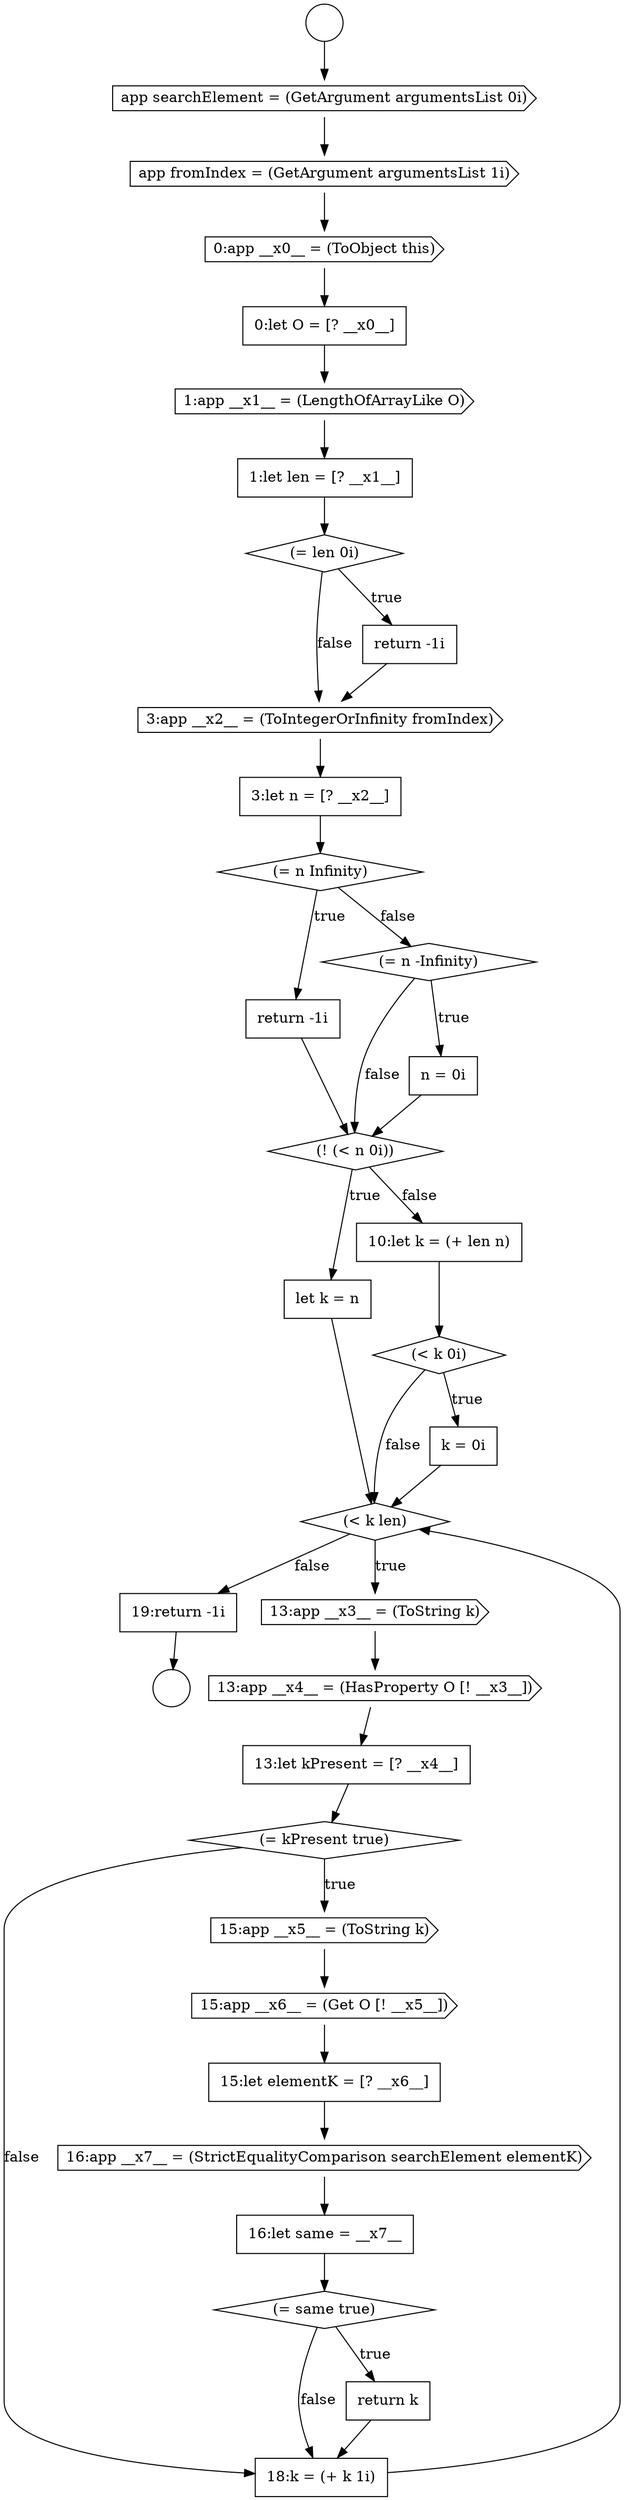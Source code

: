digraph {
  node16060 [shape=none, margin=0, label=<<font color="black">
    <table border="0" cellborder="1" cellspacing="0" cellpadding="10">
      <tr><td align="left">0:let O = [? __x0__]</td></tr>
    </table>
  </font>> color="black" fillcolor="white" style=filled]
  node16086 [shape=diamond, label=<<font color="black">(= same true)</font>> color="black" fillcolor="white" style=filled]
  node16071 [shape=diamond, label=<<font color="black">(! (&lt; n 0i))</font>> color="black" fillcolor="white" style=filled]
  node16067 [shape=diamond, label=<<font color="black">(= n Infinity)</font>> color="black" fillcolor="white" style=filled]
  node16076 [shape=diamond, label=<<font color="black">(&lt; k len)</font>> color="black" fillcolor="white" style=filled]
  node16059 [shape=cds, label=<<font color="black">0:app __x0__ = (ToObject this)</font>> color="black" fillcolor="white" style=filled]
  node16072 [shape=none, margin=0, label=<<font color="black">
    <table border="0" cellborder="1" cellspacing="0" cellpadding="10">
      <tr><td align="left">let k = n</td></tr>
    </table>
  </font>> color="black" fillcolor="white" style=filled]
  node16068 [shape=none, margin=0, label=<<font color="black">
    <table border="0" cellborder="1" cellspacing="0" cellpadding="10">
      <tr><td align="left">return -1i</td></tr>
    </table>
  </font>> color="black" fillcolor="white" style=filled]
  node16080 [shape=diamond, label=<<font color="black">(= kPresent true)</font>> color="black" fillcolor="white" style=filled]
  node16063 [shape=diamond, label=<<font color="black">(= len 0i)</font>> color="black" fillcolor="white" style=filled]
  node16075 [shape=none, margin=0, label=<<font color="black">
    <table border="0" cellborder="1" cellspacing="0" cellpadding="10">
      <tr><td align="left">k = 0i</td></tr>
    </table>
  </font>> color="black" fillcolor="white" style=filled]
  node16065 [shape=cds, label=<<font color="black">3:app __x2__ = (ToIntegerOrInfinity fromIndex)</font>> color="black" fillcolor="white" style=filled]
  node16088 [shape=none, margin=0, label=<<font color="black">
    <table border="0" cellborder="1" cellspacing="0" cellpadding="10">
      <tr><td align="left">18:k = (+ k 1i)</td></tr>
    </table>
  </font>> color="black" fillcolor="white" style=filled]
  node16089 [shape=none, margin=0, label=<<font color="black">
    <table border="0" cellborder="1" cellspacing="0" cellpadding="10">
      <tr><td align="left">19:return -1i</td></tr>
    </table>
  </font>> color="black" fillcolor="white" style=filled]
  node16085 [shape=none, margin=0, label=<<font color="black">
    <table border="0" cellborder="1" cellspacing="0" cellpadding="10">
      <tr><td align="left">16:let same = __x7__</td></tr>
    </table>
  </font>> color="black" fillcolor="white" style=filled]
  node16070 [shape=none, margin=0, label=<<font color="black">
    <table border="0" cellborder="1" cellspacing="0" cellpadding="10">
      <tr><td align="left">n = 0i</td></tr>
    </table>
  </font>> color="black" fillcolor="white" style=filled]
  node16074 [shape=diamond, label=<<font color="black">(&lt; k 0i)</font>> color="black" fillcolor="white" style=filled]
  node16066 [shape=none, margin=0, label=<<font color="black">
    <table border="0" cellborder="1" cellspacing="0" cellpadding="10">
      <tr><td align="left">3:let n = [? __x2__]</td></tr>
    </table>
  </font>> color="black" fillcolor="white" style=filled]
  node16077 [shape=cds, label=<<font color="black">13:app __x3__ = (ToString k)</font>> color="black" fillcolor="white" style=filled]
  node16082 [shape=cds, label=<<font color="black">15:app __x6__ = (Get O [! __x5__])</font>> color="black" fillcolor="white" style=filled]
  node16087 [shape=none, margin=0, label=<<font color="black">
    <table border="0" cellborder="1" cellspacing="0" cellpadding="10">
      <tr><td align="left">return k</td></tr>
    </table>
  </font>> color="black" fillcolor="white" style=filled]
  node16055 [shape=circle label=" " color="black" fillcolor="white" style=filled]
  node16083 [shape=none, margin=0, label=<<font color="black">
    <table border="0" cellborder="1" cellspacing="0" cellpadding="10">
      <tr><td align="left">15:let elementK = [? __x6__]</td></tr>
    </table>
  </font>> color="black" fillcolor="white" style=filled]
  node16058 [shape=cds, label=<<font color="black">app fromIndex = (GetArgument argumentsList 1i)</font>> color="black" fillcolor="white" style=filled]
  node16056 [shape=circle label=" " color="black" fillcolor="white" style=filled]
  node16069 [shape=diamond, label=<<font color="black">(= n -Infinity)</font>> color="black" fillcolor="white" style=filled]
  node16057 [shape=cds, label=<<font color="black">app searchElement = (GetArgument argumentsList 0i)</font>> color="black" fillcolor="white" style=filled]
  node16062 [shape=none, margin=0, label=<<font color="black">
    <table border="0" cellborder="1" cellspacing="0" cellpadding="10">
      <tr><td align="left">1:let len = [? __x1__]</td></tr>
    </table>
  </font>> color="black" fillcolor="white" style=filled]
  node16084 [shape=cds, label=<<font color="black">16:app __x7__ = (StrictEqualityComparison searchElement elementK)</font>> color="black" fillcolor="white" style=filled]
  node16064 [shape=none, margin=0, label=<<font color="black">
    <table border="0" cellborder="1" cellspacing="0" cellpadding="10">
      <tr><td align="left">return -1i</td></tr>
    </table>
  </font>> color="black" fillcolor="white" style=filled]
  node16079 [shape=none, margin=0, label=<<font color="black">
    <table border="0" cellborder="1" cellspacing="0" cellpadding="10">
      <tr><td align="left">13:let kPresent = [? __x4__]</td></tr>
    </table>
  </font>> color="black" fillcolor="white" style=filled]
  node16078 [shape=cds, label=<<font color="black">13:app __x4__ = (HasProperty O [! __x3__])</font>> color="black" fillcolor="white" style=filled]
  node16073 [shape=none, margin=0, label=<<font color="black">
    <table border="0" cellborder="1" cellspacing="0" cellpadding="10">
      <tr><td align="left">10:let k = (+ len n)</td></tr>
    </table>
  </font>> color="black" fillcolor="white" style=filled]
  node16081 [shape=cds, label=<<font color="black">15:app __x5__ = (ToString k)</font>> color="black" fillcolor="white" style=filled]
  node16061 [shape=cds, label=<<font color="black">1:app __x1__ = (LengthOfArrayLike O)</font>> color="black" fillcolor="white" style=filled]
  node16055 -> node16057 [ color="black"]
  node16061 -> node16062 [ color="black"]
  node16079 -> node16080 [ color="black"]
  node16066 -> node16067 [ color="black"]
  node16082 -> node16083 [ color="black"]
  node16069 -> node16070 [label=<<font color="black">true</font>> color="black"]
  node16069 -> node16071 [label=<<font color="black">false</font>> color="black"]
  node16081 -> node16082 [ color="black"]
  node16072 -> node16076 [ color="black"]
  node16064 -> node16065 [ color="black"]
  node16057 -> node16058 [ color="black"]
  node16077 -> node16078 [ color="black"]
  node16058 -> node16059 [ color="black"]
  node16073 -> node16074 [ color="black"]
  node16089 -> node16056 [ color="black"]
  node16078 -> node16079 [ color="black"]
  node16088 -> node16076 [ color="black"]
  node16067 -> node16068 [label=<<font color="black">true</font>> color="black"]
  node16067 -> node16069 [label=<<font color="black">false</font>> color="black"]
  node16080 -> node16081 [label=<<font color="black">true</font>> color="black"]
  node16080 -> node16088 [label=<<font color="black">false</font>> color="black"]
  node16084 -> node16085 [ color="black"]
  node16059 -> node16060 [ color="black"]
  node16085 -> node16086 [ color="black"]
  node16074 -> node16075 [label=<<font color="black">true</font>> color="black"]
  node16074 -> node16076 [label=<<font color="black">false</font>> color="black"]
  node16076 -> node16077 [label=<<font color="black">true</font>> color="black"]
  node16076 -> node16089 [label=<<font color="black">false</font>> color="black"]
  node16062 -> node16063 [ color="black"]
  node16075 -> node16076 [ color="black"]
  node16068 -> node16071 [ color="black"]
  node16063 -> node16064 [label=<<font color="black">true</font>> color="black"]
  node16063 -> node16065 [label=<<font color="black">false</font>> color="black"]
  node16070 -> node16071 [ color="black"]
  node16087 -> node16088 [ color="black"]
  node16083 -> node16084 [ color="black"]
  node16060 -> node16061 [ color="black"]
  node16065 -> node16066 [ color="black"]
  node16086 -> node16087 [label=<<font color="black">true</font>> color="black"]
  node16086 -> node16088 [label=<<font color="black">false</font>> color="black"]
  node16071 -> node16072 [label=<<font color="black">true</font>> color="black"]
  node16071 -> node16073 [label=<<font color="black">false</font>> color="black"]
}
